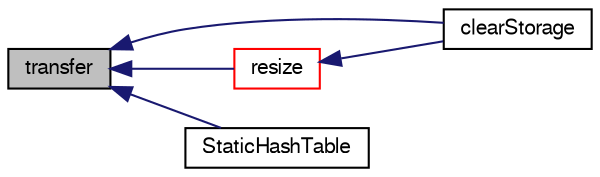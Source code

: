 digraph "transfer"
{
  bgcolor="transparent";
  edge [fontname="FreeSans",fontsize="10",labelfontname="FreeSans",labelfontsize="10"];
  node [fontname="FreeSans",fontsize="10",shape=record];
  rankdir="LR";
  Node400 [label="transfer",height=0.2,width=0.4,color="black", fillcolor="grey75", style="filled", fontcolor="black"];
  Node400 -> Node401 [dir="back",color="midnightblue",fontsize="10",style="solid",fontname="FreeSans"];
  Node401 [label="clearStorage",height=0.2,width=0.4,color="black",URL="$a25738.html#a77e7fd5aa3adf14be9cbcd6e670f7843",tooltip="Clear the table entries and the table itself. "];
  Node400 -> Node402 [dir="back",color="midnightblue",fontsize="10",style="solid",fontname="FreeSans"];
  Node402 [label="resize",height=0.2,width=0.4,color="red",URL="$a25738.html#ae697ea15032f01f89988bb8ada677832",tooltip="Resize the hash table for efficiency. "];
  Node402 -> Node401 [dir="back",color="midnightblue",fontsize="10",style="solid",fontname="FreeSans"];
  Node400 -> Node404 [dir="back",color="midnightblue",fontsize="10",style="solid",fontname="FreeSans"];
  Node404 [label="StaticHashTable",height=0.2,width=0.4,color="black",URL="$a25738.html#ae42b1118741b8b35fa0e3757b54865f4",tooltip="Construct by transferring the parameter contents. "];
}
